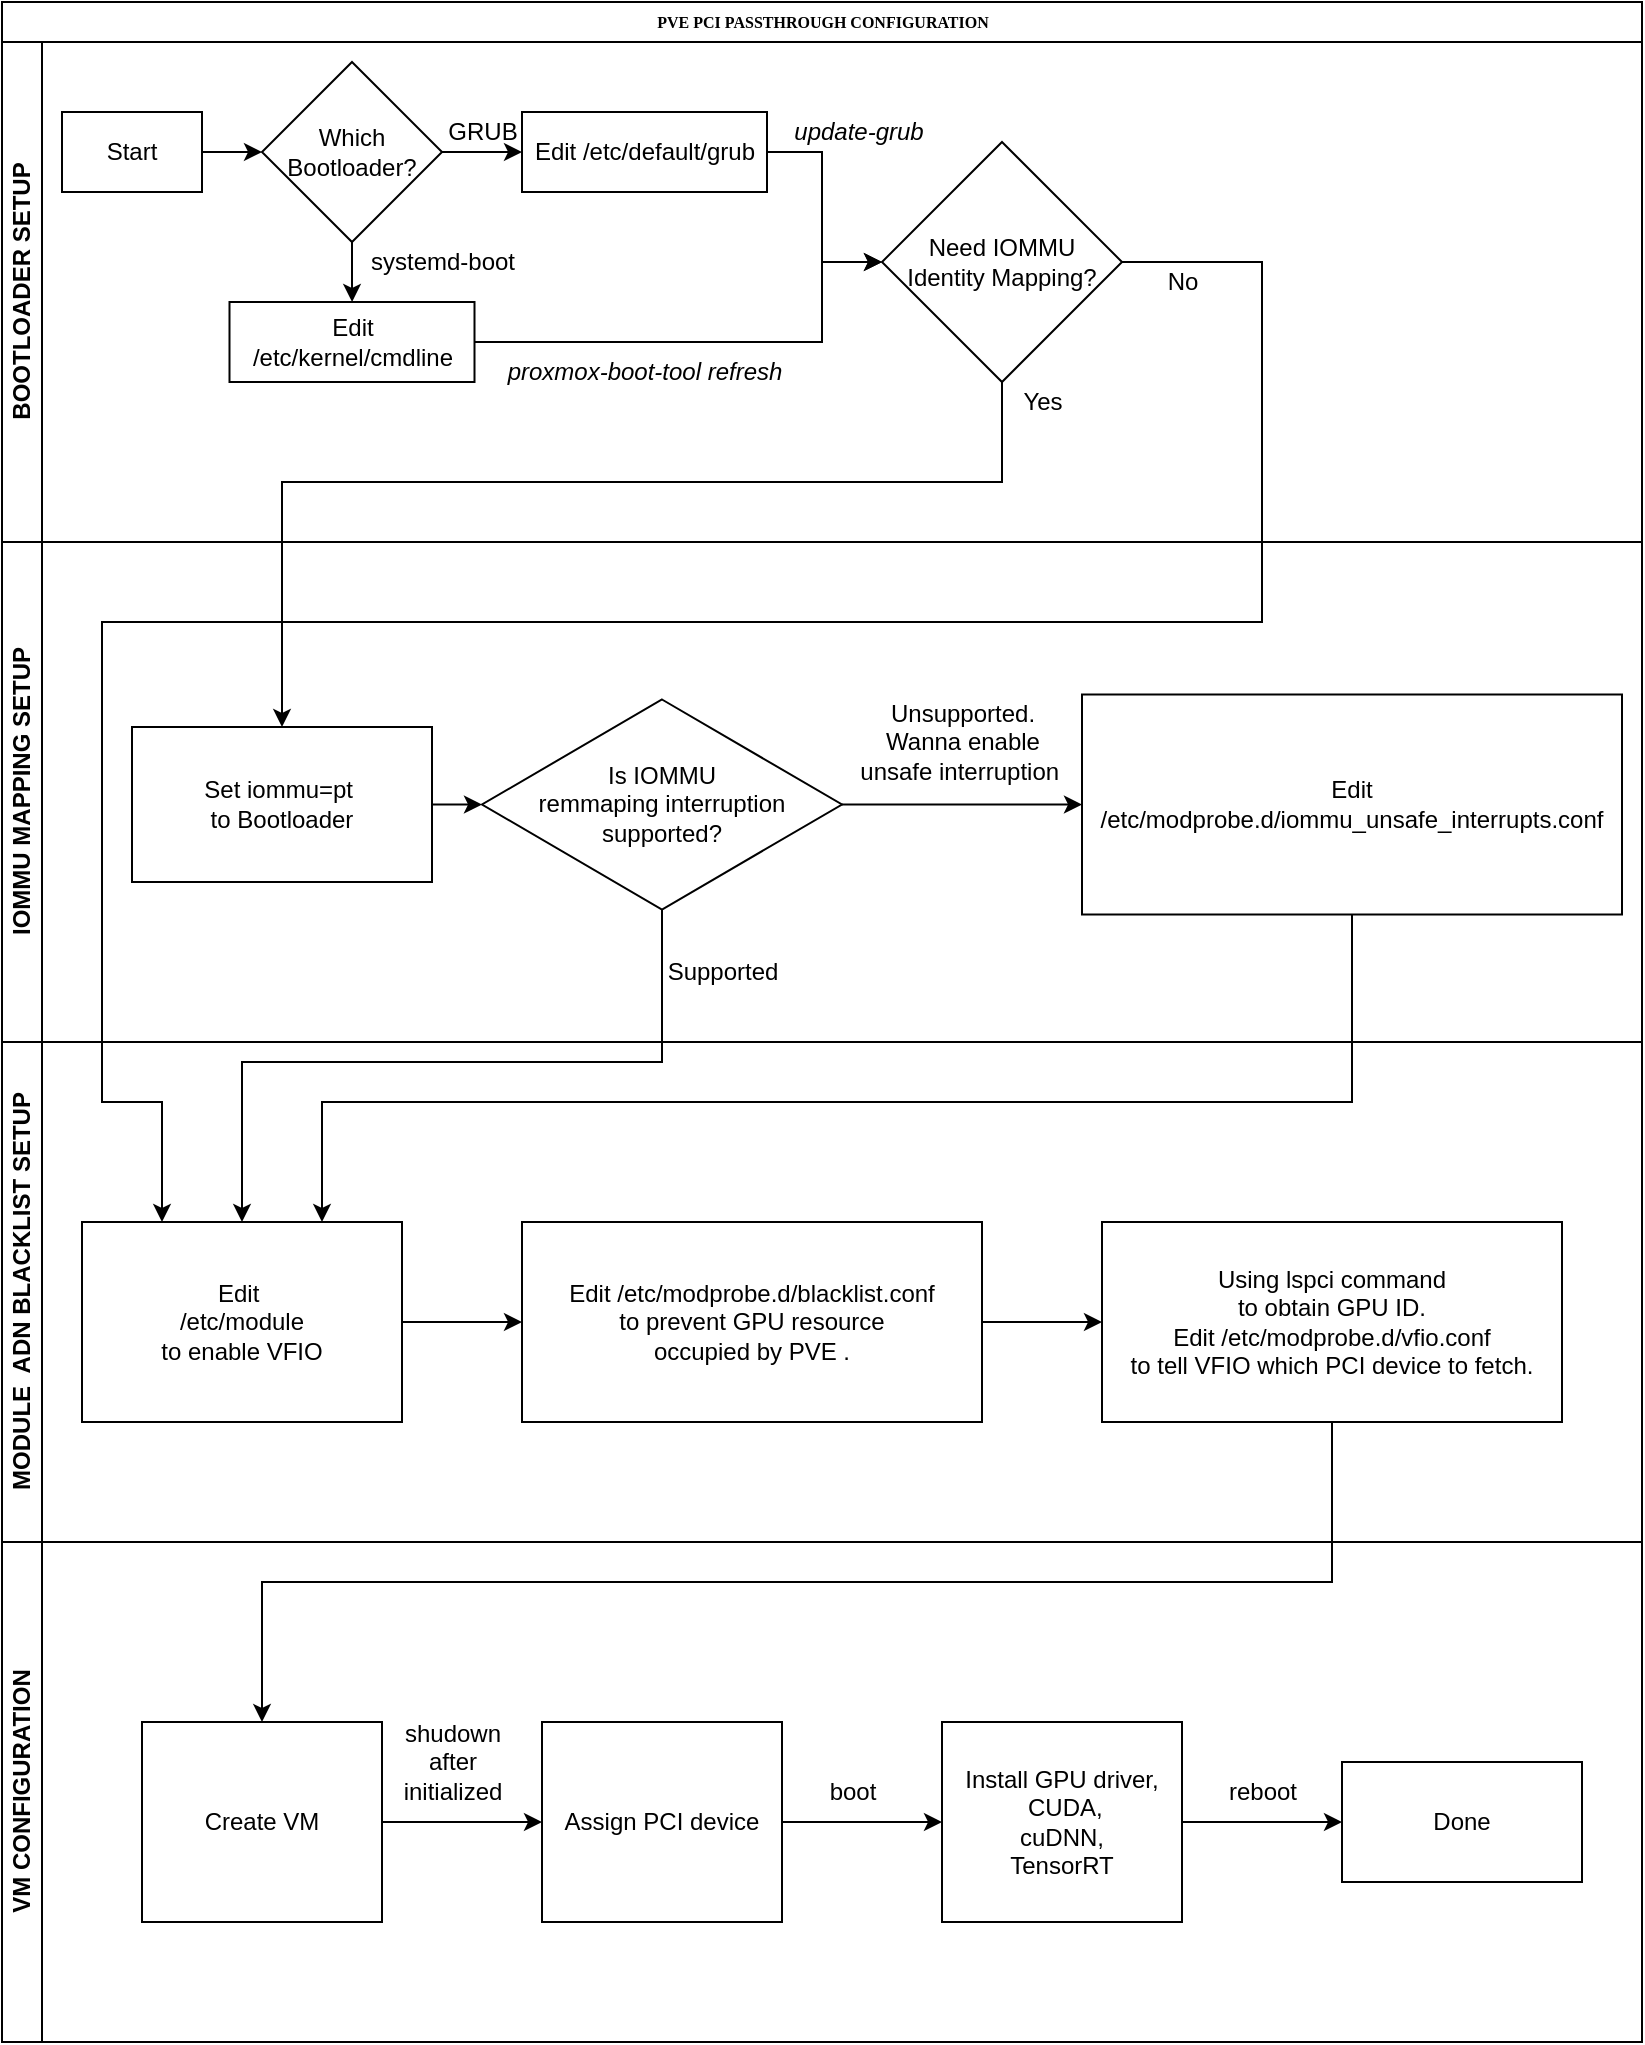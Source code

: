 <mxfile version="20.0.4" type="device"><diagram name="Page-1" id="c7488fd3-1785-93aa-aadb-54a6760d102a"><mxGraphModel dx="981" dy="487" grid="1" gridSize="10" guides="1" tooltips="1" connect="1" arrows="1" fold="1" page="1" pageScale="1" pageWidth="1100" pageHeight="850" background="none" math="0" shadow="0"><root><mxCell id="0"/><mxCell id="1" parent="0"/><mxCell id="2b4e8129b02d487f-1" value="PVE PCI PASSTHROUGH CONFIGURATION" style="swimlane;html=1;childLayout=stackLayout;horizontal=1;startSize=20;horizontalStack=0;rounded=0;shadow=0;labelBackgroundColor=none;strokeWidth=1;fontFamily=Verdana;fontSize=8;align=center;" parent="1" vertex="1"><mxGeometry x="150" y="50" width="820" height="1020" as="geometry"/></mxCell><mxCell id="2b4e8129b02d487f-2" value="BOOTLOADER SETUP" style="swimlane;html=1;startSize=20;horizontal=0;" parent="2b4e8129b02d487f-1" vertex="1"><mxGeometry y="20" width="820" height="250" as="geometry"/></mxCell><mxCell id="FnjIUpymb5LbmkRgmpht-17" value="" style="edgeStyle=orthogonalEdgeStyle;rounded=0;orthogonalLoop=1;jettySize=auto;html=1;" edge="1" parent="2b4e8129b02d487f-2" source="FnjIUpymb5LbmkRgmpht-15" target="FnjIUpymb5LbmkRgmpht-16"><mxGeometry relative="1" as="geometry"/></mxCell><mxCell id="FnjIUpymb5LbmkRgmpht-15" value="Start" style="rounded=0;whiteSpace=wrap;html=1;" vertex="1" parent="2b4e8129b02d487f-2"><mxGeometry x="30" y="35" width="70" height="40" as="geometry"/></mxCell><mxCell id="FnjIUpymb5LbmkRgmpht-19" value="" style="edgeStyle=orthogonalEdgeStyle;rounded=0;orthogonalLoop=1;jettySize=auto;html=1;" edge="1" parent="2b4e8129b02d487f-2" source="FnjIUpymb5LbmkRgmpht-16" target="FnjIUpymb5LbmkRgmpht-18"><mxGeometry relative="1" as="geometry"/></mxCell><mxCell id="FnjIUpymb5LbmkRgmpht-21" value="" style="edgeStyle=orthogonalEdgeStyle;rounded=0;orthogonalLoop=1;jettySize=auto;html=1;" edge="1" parent="2b4e8129b02d487f-2" source="FnjIUpymb5LbmkRgmpht-16" target="FnjIUpymb5LbmkRgmpht-20"><mxGeometry relative="1" as="geometry"/></mxCell><mxCell id="FnjIUpymb5LbmkRgmpht-16" value="Which&lt;br&gt;Bootloader?" style="rhombus;whiteSpace=wrap;html=1;rounded=0;" vertex="1" parent="2b4e8129b02d487f-2"><mxGeometry x="130" y="10" width="90" height="90" as="geometry"/></mxCell><mxCell id="FnjIUpymb5LbmkRgmpht-18" value="Edit /etc/default/grub" style="whiteSpace=wrap;html=1;rounded=0;" vertex="1" parent="2b4e8129b02d487f-2"><mxGeometry x="260" y="35" width="122.5" height="40" as="geometry"/></mxCell><mxCell id="FnjIUpymb5LbmkRgmpht-20" value="Edit /etc/kernel/cmdline" style="whiteSpace=wrap;html=1;rounded=0;" vertex="1" parent="2b4e8129b02d487f-2"><mxGeometry x="113.75" y="130" width="122.5" height="40" as="geometry"/></mxCell><mxCell id="FnjIUpymb5LbmkRgmpht-22" value="systemd-boot" style="text;html=1;align=center;verticalAlign=middle;resizable=0;points=[];autosize=1;strokeColor=none;fillColor=none;" vertex="1" parent="2b4e8129b02d487f-2"><mxGeometry x="170" y="95" width="100" height="30" as="geometry"/></mxCell><mxCell id="FnjIUpymb5LbmkRgmpht-23" value="GRUB" style="text;html=1;align=center;verticalAlign=middle;resizable=0;points=[];autosize=1;strokeColor=none;fillColor=none;" vertex="1" parent="2b4e8129b02d487f-2"><mxGeometry x="210" y="30" width="60" height="30" as="geometry"/></mxCell><mxCell id="FnjIUpymb5LbmkRgmpht-28" value="" style="rounded=0;orthogonalLoop=1;jettySize=auto;html=1;entryX=0;entryY=0.5;entryDx=0;entryDy=0;" edge="1" parent="2b4e8129b02d487f-2" source="FnjIUpymb5LbmkRgmpht-20" target="FnjIUpymb5LbmkRgmpht-30"><mxGeometry relative="1" as="geometry"><mxPoint x="382.5" y="150" as="targetPoint"/><Array as="points"><mxPoint x="410" y="150"/><mxPoint x="410" y="110"/></Array></mxGeometry></mxCell><mxCell id="FnjIUpymb5LbmkRgmpht-29" style="edgeStyle=orthogonalEdgeStyle;rounded=0;orthogonalLoop=1;jettySize=auto;html=1;exitX=1;exitY=0.5;exitDx=0;exitDy=0;entryX=0;entryY=0.5;entryDx=0;entryDy=0;" edge="1" parent="2b4e8129b02d487f-2" source="FnjIUpymb5LbmkRgmpht-18" target="FnjIUpymb5LbmkRgmpht-30"><mxGeometry relative="1" as="geometry"><mxPoint x="500" y="55.034" as="targetPoint"/><Array as="points"><mxPoint x="410" y="55"/><mxPoint x="410" y="110"/></Array></mxGeometry></mxCell><mxCell id="FnjIUpymb5LbmkRgmpht-30" value="Need IOMMU&lt;br&gt;Identity Mapping?" style="rhombus;whiteSpace=wrap;html=1;" vertex="1" parent="2b4e8129b02d487f-2"><mxGeometry x="440" y="50" width="120" height="120" as="geometry"/></mxCell><mxCell id="FnjIUpymb5LbmkRgmpht-62" value="&lt;i&gt;update-grub&lt;/i&gt;" style="text;html=1;align=center;verticalAlign=middle;resizable=0;points=[];autosize=1;strokeColor=none;fillColor=none;" vertex="1" parent="2b4e8129b02d487f-2"><mxGeometry x="382.5" y="30" width="90" height="30" as="geometry"/></mxCell><mxCell id="FnjIUpymb5LbmkRgmpht-63" value="&lt;i&gt;proxmox-boot-tool refresh&lt;/i&gt;" style="text;html=1;align=center;verticalAlign=middle;resizable=0;points=[];autosize=1;strokeColor=none;fillColor=none;" vertex="1" parent="2b4e8129b02d487f-2"><mxGeometry x="241.25" y="150" width="160" height="30" as="geometry"/></mxCell><mxCell id="2b4e8129b02d487f-3" value="IOMMU MAPPING SETUP" style="swimlane;html=1;startSize=20;horizontal=0;" parent="2b4e8129b02d487f-1" vertex="1"><mxGeometry y="270" width="820" height="250" as="geometry"/></mxCell><mxCell id="FnjIUpymb5LbmkRgmpht-38" value="" style="edgeStyle=none;rounded=0;orthogonalLoop=1;jettySize=auto;html=1;" edge="1" parent="2b4e8129b02d487f-3" source="FnjIUpymb5LbmkRgmpht-33" target="FnjIUpymb5LbmkRgmpht-37"><mxGeometry relative="1" as="geometry"/></mxCell><mxCell id="FnjIUpymb5LbmkRgmpht-33" value="Set iommu=pt&amp;nbsp;&lt;br&gt;to Bootloader" style="whiteSpace=wrap;html=1;" vertex="1" parent="2b4e8129b02d487f-3"><mxGeometry x="65" y="92.5" width="150" height="77.5" as="geometry"/></mxCell><mxCell id="FnjIUpymb5LbmkRgmpht-40" value="" style="edgeStyle=none;rounded=0;orthogonalLoop=1;jettySize=auto;html=1;" edge="1" parent="2b4e8129b02d487f-3" source="FnjIUpymb5LbmkRgmpht-37" target="FnjIUpymb5LbmkRgmpht-39"><mxGeometry relative="1" as="geometry"/></mxCell><mxCell id="FnjIUpymb5LbmkRgmpht-37" value="Is IOMMU&lt;br&gt;remmaping interruption&lt;br&gt;supported?" style="rhombus;whiteSpace=wrap;html=1;" vertex="1" parent="2b4e8129b02d487f-3"><mxGeometry x="240" y="78.75" width="180" height="105" as="geometry"/></mxCell><mxCell id="FnjIUpymb5LbmkRgmpht-39" value="Edit&lt;br&gt;/etc/modprobe.d/iommu_unsafe_interrupts.conf" style="whiteSpace=wrap;html=1;" vertex="1" parent="2b4e8129b02d487f-3"><mxGeometry x="540" y="76.25" width="270" height="110" as="geometry"/></mxCell><mxCell id="FnjIUpymb5LbmkRgmpht-43" value="Supported" style="text;html=1;align=center;verticalAlign=middle;resizable=0;points=[];autosize=1;strokeColor=none;fillColor=none;" vertex="1" parent="2b4e8129b02d487f-3"><mxGeometry x="320" y="200" width="80" height="30" as="geometry"/></mxCell><mxCell id="FnjIUpymb5LbmkRgmpht-44" value="Unsupported.&lt;br&gt;Wanna&amp;nbsp;enable &lt;br&gt;unsafe interruption&amp;nbsp;" style="text;html=1;align=center;verticalAlign=middle;resizable=0;points=[];autosize=1;strokeColor=none;fillColor=none;" vertex="1" parent="2b4e8129b02d487f-3"><mxGeometry x="415" y="70" width="130" height="60" as="geometry"/></mxCell><mxCell id="FnjIUpymb5LbmkRgmpht-34" value="" style="edgeStyle=none;rounded=0;orthogonalLoop=1;jettySize=auto;html=1;entryX=0.5;entryY=0;entryDx=0;entryDy=0;" edge="1" parent="2b4e8129b02d487f-1" source="FnjIUpymb5LbmkRgmpht-30" target="FnjIUpymb5LbmkRgmpht-33"><mxGeometry relative="1" as="geometry"><Array as="points"><mxPoint x="500" y="240"/><mxPoint x="140" y="240"/></Array></mxGeometry></mxCell><mxCell id="FnjIUpymb5LbmkRgmpht-42" value="" style="edgeStyle=none;rounded=0;orthogonalLoop=1;jettySize=auto;html=1;entryX=0.5;entryY=0;entryDx=0;entryDy=0;" edge="1" parent="2b4e8129b02d487f-1" source="FnjIUpymb5LbmkRgmpht-37" target="FnjIUpymb5LbmkRgmpht-41"><mxGeometry relative="1" as="geometry"><Array as="points"><mxPoint x="330" y="530"/><mxPoint x="120" y="530"/></Array></mxGeometry></mxCell><mxCell id="FnjIUpymb5LbmkRgmpht-13" value="MODULE&amp;nbsp; ADN BLACKLIST SETUP" style="swimlane;html=1;startSize=20;horizontal=0;" vertex="1" parent="2b4e8129b02d487f-1"><mxGeometry y="520" width="820" height="250" as="geometry"/></mxCell><mxCell id="FnjIUpymb5LbmkRgmpht-41" value="Edit&amp;nbsp;&lt;br&gt;/etc/module&lt;br&gt;to enable VFIO" style="whiteSpace=wrap;html=1;" vertex="1" parent="FnjIUpymb5LbmkRgmpht-13"><mxGeometry x="40" y="90" width="160" height="100" as="geometry"/></mxCell><mxCell id="FnjIUpymb5LbmkRgmpht-55" value="" style="edgeStyle=none;rounded=0;orthogonalLoop=1;jettySize=auto;html=1;" edge="1" parent="FnjIUpymb5LbmkRgmpht-13" source="FnjIUpymb5LbmkRgmpht-49" target="FnjIUpymb5LbmkRgmpht-54"><mxGeometry relative="1" as="geometry"/></mxCell><mxCell id="FnjIUpymb5LbmkRgmpht-49" value="Edit&amp;nbsp;/etc/modprobe.d/blacklist.conf&lt;br&gt;to prevent GPU resource &lt;br&gt;occupied by PVE ." style="whiteSpace=wrap;html=1;" vertex="1" parent="FnjIUpymb5LbmkRgmpht-13"><mxGeometry x="260" y="90" width="230" height="100" as="geometry"/></mxCell><mxCell id="FnjIUpymb5LbmkRgmpht-50" value="" style="edgeStyle=none;rounded=0;orthogonalLoop=1;jettySize=auto;html=1;" edge="1" parent="FnjIUpymb5LbmkRgmpht-13" source="FnjIUpymb5LbmkRgmpht-41" target="FnjIUpymb5LbmkRgmpht-49"><mxGeometry relative="1" as="geometry"/></mxCell><mxCell id="FnjIUpymb5LbmkRgmpht-54" value="Using lspci command&lt;br&gt;to obtain GPU ID. &lt;br&gt;Edit /etc/modprobe.d/vfio.conf&lt;br&gt;to tell VFIO which PCI device to fetch." style="whiteSpace=wrap;html=1;" vertex="1" parent="FnjIUpymb5LbmkRgmpht-13"><mxGeometry x="550" y="90" width="230" height="100" as="geometry"/></mxCell><mxCell id="FnjIUpymb5LbmkRgmpht-46" value="VM CONFIGURATION" style="swimlane;html=1;startSize=20;horizontal=0;" vertex="1" parent="2b4e8129b02d487f-1"><mxGeometry y="770" width="820" height="250" as="geometry"/></mxCell><mxCell id="FnjIUpymb5LbmkRgmpht-53" value="" style="edgeStyle=none;rounded=0;orthogonalLoop=1;jettySize=auto;html=1;" edge="1" parent="FnjIUpymb5LbmkRgmpht-46" source="FnjIUpymb5LbmkRgmpht-47" target="FnjIUpymb5LbmkRgmpht-52"><mxGeometry relative="1" as="geometry"/></mxCell><mxCell id="FnjIUpymb5LbmkRgmpht-47" value="Create VM" style="whiteSpace=wrap;html=1;" vertex="1" parent="FnjIUpymb5LbmkRgmpht-46"><mxGeometry x="70" y="90" width="120" height="100" as="geometry"/></mxCell><mxCell id="FnjIUpymb5LbmkRgmpht-58" value="" style="edgeStyle=none;rounded=0;orthogonalLoop=1;jettySize=auto;html=1;" edge="1" parent="FnjIUpymb5LbmkRgmpht-46" source="FnjIUpymb5LbmkRgmpht-52" target="FnjIUpymb5LbmkRgmpht-57"><mxGeometry relative="1" as="geometry"/></mxCell><mxCell id="FnjIUpymb5LbmkRgmpht-52" value="Assign PCI device" style="whiteSpace=wrap;html=1;" vertex="1" parent="FnjIUpymb5LbmkRgmpht-46"><mxGeometry x="270" y="90" width="120" height="100" as="geometry"/></mxCell><mxCell id="FnjIUpymb5LbmkRgmpht-60" value="" style="edgeStyle=none;rounded=0;orthogonalLoop=1;jettySize=auto;html=1;" edge="1" parent="FnjIUpymb5LbmkRgmpht-46" source="FnjIUpymb5LbmkRgmpht-57" target="FnjIUpymb5LbmkRgmpht-59"><mxGeometry relative="1" as="geometry"/></mxCell><mxCell id="FnjIUpymb5LbmkRgmpht-57" value="Install GPU driver,&lt;br&gt;&amp;nbsp;CUDA,&lt;br&gt;cuDNN,&lt;br&gt;TensorRT" style="whiteSpace=wrap;html=1;" vertex="1" parent="FnjIUpymb5LbmkRgmpht-46"><mxGeometry x="470" y="90" width="120" height="100" as="geometry"/></mxCell><mxCell id="FnjIUpymb5LbmkRgmpht-59" value="Done" style="whiteSpace=wrap;html=1;" vertex="1" parent="FnjIUpymb5LbmkRgmpht-46"><mxGeometry x="670" y="110" width="120" height="60" as="geometry"/></mxCell><mxCell id="FnjIUpymb5LbmkRgmpht-67" value="" style="edgeStyle=none;rounded=0;orthogonalLoop=1;jettySize=auto;html=1;" edge="1" parent="FnjIUpymb5LbmkRgmpht-46" source="FnjIUpymb5LbmkRgmpht-64" target="FnjIUpymb5LbmkRgmpht-47"><mxGeometry relative="1" as="geometry"/></mxCell><mxCell id="FnjIUpymb5LbmkRgmpht-64" value="shudown&lt;br&gt;after&lt;br&gt;initialized" style="text;html=1;align=center;verticalAlign=middle;resizable=0;points=[];autosize=1;strokeColor=none;fillColor=none;" vertex="1" parent="FnjIUpymb5LbmkRgmpht-46"><mxGeometry x="190" y="80" width="70" height="60" as="geometry"/></mxCell><mxCell id="FnjIUpymb5LbmkRgmpht-65" value="boot" style="text;html=1;align=center;verticalAlign=middle;resizable=0;points=[];autosize=1;strokeColor=none;fillColor=none;" vertex="1" parent="FnjIUpymb5LbmkRgmpht-46"><mxGeometry x="400" y="110" width="50" height="30" as="geometry"/></mxCell><mxCell id="FnjIUpymb5LbmkRgmpht-68" value="reboot" style="text;html=1;align=center;verticalAlign=middle;resizable=0;points=[];autosize=1;strokeColor=none;fillColor=none;" vertex="1" parent="FnjIUpymb5LbmkRgmpht-46"><mxGeometry x="600" y="110" width="60" height="30" as="geometry"/></mxCell><mxCell id="FnjIUpymb5LbmkRgmpht-45" style="edgeStyle=none;rounded=0;orthogonalLoop=1;jettySize=auto;html=1;exitX=0.5;exitY=1;exitDx=0;exitDy=0;entryX=0.75;entryY=0;entryDx=0;entryDy=0;" edge="1" parent="2b4e8129b02d487f-1" source="FnjIUpymb5LbmkRgmpht-39" target="FnjIUpymb5LbmkRgmpht-41"><mxGeometry relative="1" as="geometry"><mxPoint x="675.207" y="600" as="targetPoint"/><Array as="points"><mxPoint x="675" y="550"/><mxPoint x="160" y="550"/></Array></mxGeometry></mxCell><mxCell id="FnjIUpymb5LbmkRgmpht-32" value="" style="edgeStyle=none;rounded=0;orthogonalLoop=1;jettySize=auto;html=1;exitX=1;exitY=0.5;exitDx=0;exitDy=0;entryX=0.25;entryY=0;entryDx=0;entryDy=0;" edge="1" parent="2b4e8129b02d487f-1" source="FnjIUpymb5LbmkRgmpht-30" target="FnjIUpymb5LbmkRgmpht-41"><mxGeometry relative="1" as="geometry"><mxPoint x="130" y="570" as="targetPoint"/><Array as="points"><mxPoint x="630" y="130"/><mxPoint x="630" y="310"/><mxPoint x="50" y="310"/><mxPoint x="50" y="550"/><mxPoint x="80" y="550"/></Array></mxGeometry></mxCell><mxCell id="FnjIUpymb5LbmkRgmpht-56" style="edgeStyle=none;rounded=0;orthogonalLoop=1;jettySize=auto;html=1;exitX=0.5;exitY=1;exitDx=0;exitDy=0;entryX=0.5;entryY=0;entryDx=0;entryDy=0;" edge="1" parent="2b4e8129b02d487f-1" source="FnjIUpymb5LbmkRgmpht-54" target="FnjIUpymb5LbmkRgmpht-47"><mxGeometry relative="1" as="geometry"><Array as="points"><mxPoint x="665" y="790"/><mxPoint x="130" y="790"/></Array></mxGeometry></mxCell><mxCell id="FnjIUpymb5LbmkRgmpht-35" value="Yes" style="text;html=1;align=center;verticalAlign=middle;resizable=0;points=[];autosize=1;strokeColor=none;fillColor=none;" vertex="1" parent="1"><mxGeometry x="650" y="235" width="40" height="30" as="geometry"/></mxCell><mxCell id="FnjIUpymb5LbmkRgmpht-36" value="No" style="text;html=1;align=center;verticalAlign=middle;resizable=0;points=[];autosize=1;strokeColor=none;fillColor=none;" vertex="1" parent="1"><mxGeometry x="720" y="175" width="40" height="30" as="geometry"/></mxCell></root></mxGraphModel></diagram></mxfile>